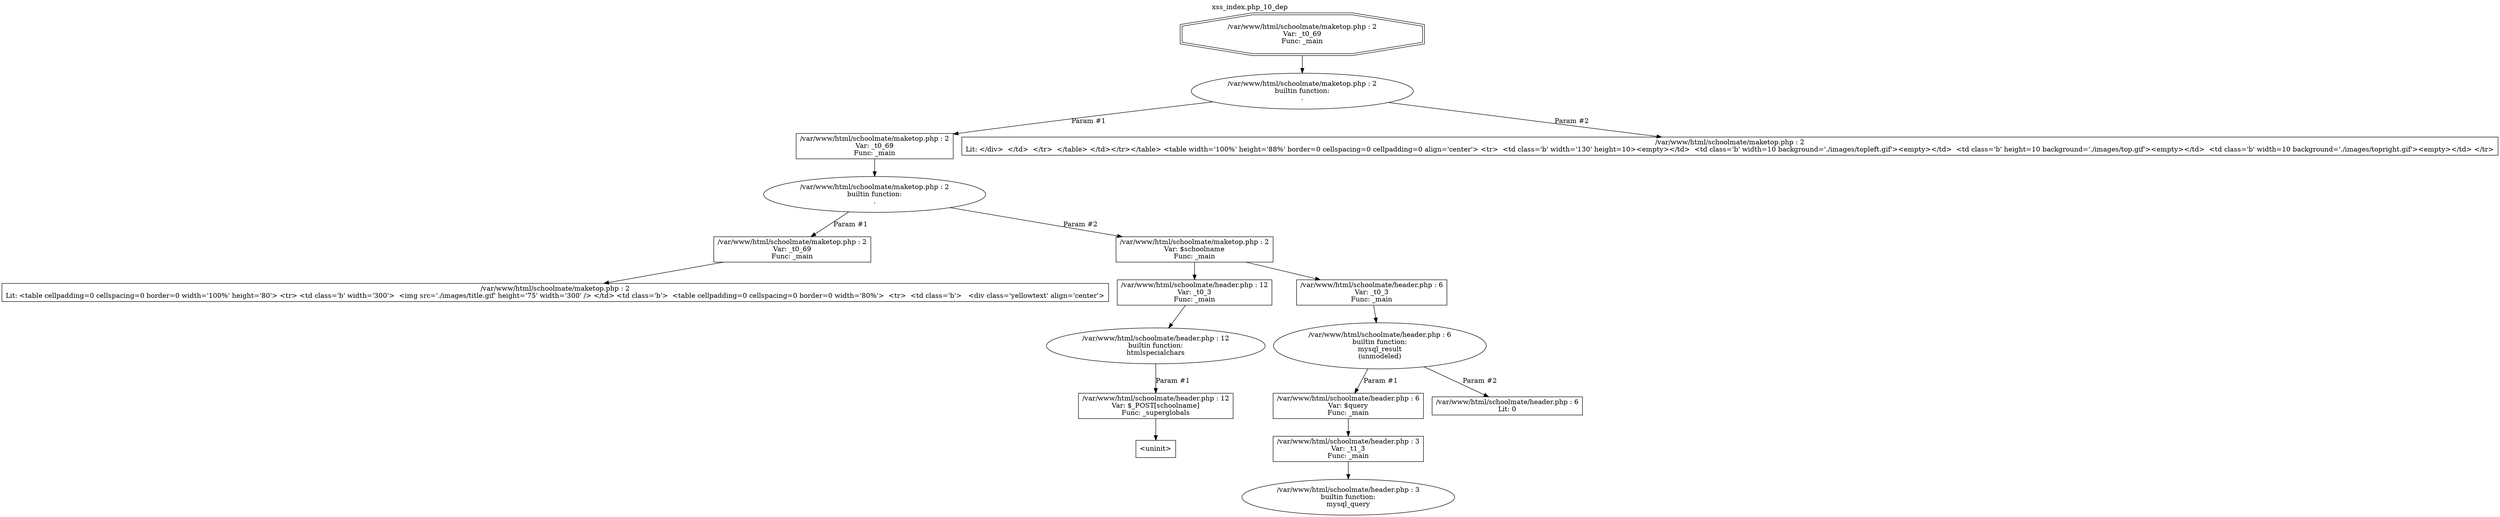 digraph cfg {
  label="xss_index.php_10_dep";
  labelloc=t;
  n1 [shape=doubleoctagon, label="/var/www/html/schoolmate/maketop.php : 2\nVar: _t0_69\nFunc: _main\n"];
  n2 [shape=ellipse, label="/var/www/html/schoolmate/maketop.php : 2\nbuiltin function:\n.\n"];
  n3 [shape=box, label="/var/www/html/schoolmate/maketop.php : 2\nVar: _t0_69\nFunc: _main\n"];
  n4 [shape=ellipse, label="/var/www/html/schoolmate/maketop.php : 2\nbuiltin function:\n.\n"];
  n5 [shape=box, label="/var/www/html/schoolmate/maketop.php : 2\nVar: _t0_69\nFunc: _main\n"];
  n6 [shape=box, label="/var/www/html/schoolmate/maketop.php : 2\nLit: <table cellpadding=0 cellspacing=0 border=0 width='100%' height='80'> <tr> <td class='b' width='300'>  <img src='./images/title.gif' height='75' width='300' /> </td> <td class='b'>  <table cellpadding=0 cellspacing=0 border=0 width='80%'>  <tr>  <td class='b'>   <div class='yellowtext' align='center'>\n"];
  n7 [shape=box, label="/var/www/html/schoolmate/maketop.php : 2\nVar: $schoolname\nFunc: _main\n"];
  n8 [shape=box, label="/var/www/html/schoolmate/header.php : 12\nVar: _t0_3\nFunc: _main\n"];
  n9 [shape=ellipse, label="/var/www/html/schoolmate/header.php : 12\nbuiltin function:\nhtmlspecialchars\n"];
  n10 [shape=box, label="/var/www/html/schoolmate/header.php : 12\nVar: $_POST[schoolname]\nFunc: _superglobals\n"];
  n11 [shape=box, label="<uninit>"];
  n12 [shape=box, label="/var/www/html/schoolmate/header.php : 6\nVar: _t0_3\nFunc: _main\n"];
  n13 [shape=ellipse, label="/var/www/html/schoolmate/header.php : 6\nbuiltin function:\nmysql_result\n(unmodeled)\n"];
  n14 [shape=box, label="/var/www/html/schoolmate/header.php : 6\nVar: $query\nFunc: _main\n"];
  n15 [shape=box, label="/var/www/html/schoolmate/header.php : 3\nVar: _t1_3\nFunc: _main\n"];
  n16 [shape=ellipse, label="/var/www/html/schoolmate/header.php : 3\nbuiltin function:\nmysql_query\n"];
  n17 [shape=box, label="/var/www/html/schoolmate/header.php : 6\nLit: 0\n"];
  n18 [shape=box, label="/var/www/html/schoolmate/maketop.php : 2\nLit: </div>  </td>  </tr>  </table> </td></tr></table> <table width='100%' height='88%' border=0 cellspacing=0 cellpadding=0 align='center'> <tr>  <td class='b' width='130' height=10><empty></td>  <td class='b' width=10 background='./images/topleft.gif'><empty></td>  <td class='b' height=10 background='./images/top.gif'><empty></td>  <td class='b' width=10 background='./images/topright.gif'><empty></td> </tr>\n"];
  n1 -> n2;
  n3 -> n4;
  n5 -> n6;
  n4 -> n5[label="Param #1"];
  n4 -> n7[label="Param #2"];
  n8 -> n9;
  n10 -> n11;
  n9 -> n10[label="Param #1"];
  n7 -> n8;
  n7 -> n12;
  n12 -> n13;
  n15 -> n16;
  n14 -> n15;
  n13 -> n14[label="Param #1"];
  n13 -> n17[label="Param #2"];
  n2 -> n3[label="Param #1"];
  n2 -> n18[label="Param #2"];
}
